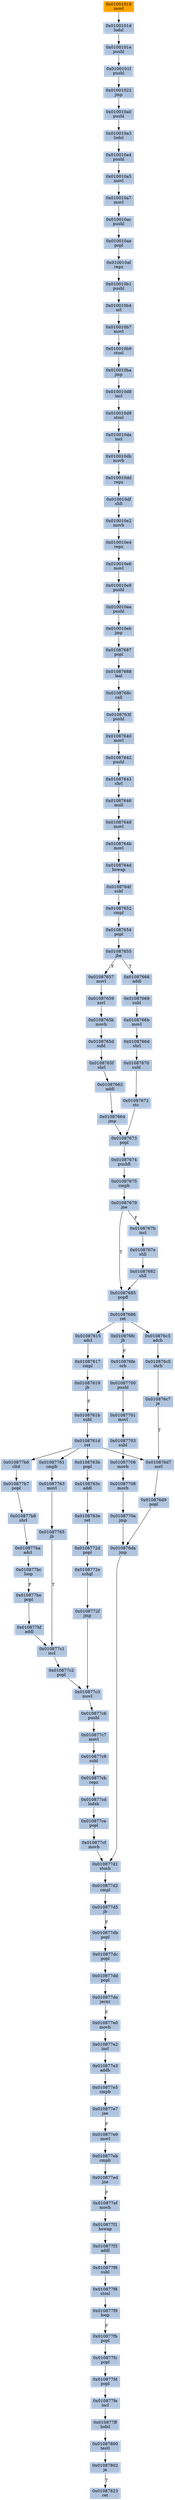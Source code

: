 strict digraph G {
	graph [bgcolor=transparent,
		name=G
	];
	node [color=lightsteelblue,
		fillcolor=lightsteelblue,
		shape=rectangle,
		style=filled
	];
	"0x010010ae"	[label="0x010010ae
popl"];
	"0x010010af"	[label="0x010010af
repz"];
	"0x010010ae" -> "0x010010af"	[color="#000000"];
	"0x010877e9"	[label="0x010877e9
movl"];
	"0x010877eb"	[label="0x010877eb
cmpb"];
	"0x010877e9" -> "0x010877eb"	[color="#000000"];
	"0x010877bc"	[label="0x010877bc
loop"];
	"0x010877be"	[label="0x010877be
popl"];
	"0x010877bc" -> "0x010877be"	[color="#000000",
		label=F];
	"0x010010eb"	[label="0x010010eb
jmp"];
	"0x01087687"	[label="0x01087687
popl"];
	"0x010010eb" -> "0x01087687"	[color="#000000"];
	"0x010877bf"	[label="0x010877bf
addl"];
	"0x010877c1"	[label="0x010877c1
incl"];
	"0x010877bf" -> "0x010877c1"	[color="#000000"];
	"0x01087701"	[label="0x01087701
movl"];
	"0x01087703"	[label="0x01087703
subl"];
	"0x01087701" -> "0x01087703"	[color="#000000"];
	"0x010877c7"	[label="0x010877c7
movl"];
	"0x010877c9"	[label="0x010877c9
subl"];
	"0x010877c7" -> "0x010877c9"	[color="#000000"];
	"0x0108767b"	[label="0x0108767b
incl"];
	"0x0108767e"	[label="0x0108767e
shll"];
	"0x0108767b" -> "0x0108767e"	[color="#000000"];
	"0x010877ed"	[label="0x010877ed
jne"];
	"0x010877ef"	[label="0x010877ef
movb"];
	"0x010877ed" -> "0x010877ef"	[color="#000000",
		label=F];
	"0x0108765f"	[label="0x0108765f
shrl"];
	"0x01087662"	[label="0x01087662
addl"];
	"0x0108765f" -> "0x01087662"	[color="#000000"];
	"0x010877d2"	[label="0x010877d2
cmpl"];
	"0x010877d5"	[label="0x010877d5
jb"];
	"0x010877d2" -> "0x010877d5"	[color="#000000"];
	"0x01087619"	[label="0x01087619
jb"];
	"0x0108761b"	[label="0x0108761b
subl"];
	"0x01087619" -> "0x0108761b"	[color="#000000",
		label=F];
	"0x0100101f"	[label="0x0100101f
pushl"];
	"0x01001022"	[label="0x01001022
jmp"];
	"0x0100101f" -> "0x01001022"	[color="#000000"];
	"0x0100101e"	[label="0x0100101e
pushl"];
	"0x0100101e" -> "0x0100101f"	[color="#000000"];
	"0x010877fb"	[label="0x010877fb
popl"];
	"0x010877fc"	[label="0x010877fc
popl"];
	"0x010877fb" -> "0x010877fc"	[color="#000000"];
	"0x0108768c"	[label="0x0108768c
call"];
	"0x0108763f"	[label="0x0108763f
pushl"];
	"0x0108768c" -> "0x0108763f"	[color="#000000"];
	"0x010876c3"	[label="0x010876c3
adcb"];
	"0x010876c5"	[label="0x010876c5
shrb"];
	"0x010876c3" -> "0x010876c5"	[color="#000000"];
	"0x01087706"	[label="0x01087706
movb"];
	"0x01087703" -> "0x01087706"	[color="#000000"];
	"0x0108766d"	[label="0x0108766d
shrl"];
	"0x01087670"	[label="0x01087670
subl"];
	"0x0108766d" -> "0x01087670"	[color="#000000"];
	"0x010010ac"	[label="0x010010ac
pushl"];
	"0x010010ac" -> "0x010010ae"	[color="#000000"];
	"0x010876d9"	[label="0x010876d9
popl"];
	"0x010876da"	[label="0x010876da
jmp"];
	"0x010876d9" -> "0x010876da"	[color="#000000"];
	"0x010010ea"	[label="0x010010ea
pushl"];
	"0x010010ea" -> "0x010010eb"	[color="#000000"];
	"0x0108772f"	[label="0x0108772f
jmp"];
	"0x010877c3"	[label="0x010877c3
movl"];
	"0x0108772f" -> "0x010877c3"	[color="#000000"];
	"0x010876c7"	[label="0x010876c7
je"];
	"0x010876d7"	[label="0x010876d7
xorl"];
	"0x010876c7" -> "0x010876d7"	[color="#000000",
		label=T];
	"0x010010ba"	[label="0x010010ba
jmp"];
	"0x010010d8"	[label="0x010010d8
incl"];
	"0x010010ba" -> "0x010010d8"	[color="#000000"];
	"0x010010df"	[label="0x010010df
shll"];
	"0x010010e2"	[label="0x010010e2
movb"];
	"0x010010df" -> "0x010010e2"	[color="#000000"];
	"0x010010e6"	[label="0x010010e6
movl"];
	"0x010010e9"	[label="0x010010e9
pushl"];
	"0x010010e6" -> "0x010010e9"	[color="#000000"];
	"0x01001018"	[color=lightgrey,
		fillcolor=orange,
		label="0x01001018
movl"];
	"0x0100101d"	[label="0x0100101d
lodsl"];
	"0x01001018" -> "0x0100101d"	[color="#000000"];
	"0x01087652"	[label="0x01087652
cmpl"];
	"0x01087654"	[label="0x01087654
popl"];
	"0x01087652" -> "0x01087654"	[color="#000000"];
	"0x01087688"	[label="0x01087688
leal"];
	"0x01087687" -> "0x01087688"	[color="#000000"];
	"0x01087761"	[label="0x01087761
cmpb"];
	"0x01087763"	[label="0x01087763
movl"];
	"0x01087761" -> "0x01087763"	[color="#000000"];
	"0x0108765d"	[label="0x0108765d
subl"];
	"0x0108765d" -> "0x0108765f"	[color="#000000"];
	"0x0108763e"	[label="0x0108763e
ret"];
	"0x0108772d"	[label="0x0108772d
popl"];
	"0x0108763e" -> "0x0108772d"	[color="#000000"];
	"0x010877b6"	[label="0x010877b6
cltd"];
	"0x010877b7"	[label="0x010877b7
popl"];
	"0x010877b6" -> "0x010877b7"	[color="#000000"];
	"0x010877e3"	[label="0x010877e3
addb"];
	"0x010877e5"	[label="0x010877e5
cmpb"];
	"0x010877e3" -> "0x010877e5"	[color="#000000"];
	"0x010877f1"	[label="0x010877f1
bswap"];
	"0x010877ef" -> "0x010877f1"	[color="#000000"];
	"0x0108764b"	[label="0x0108764b
movl"];
	"0x0108764d"	[label="0x0108764d
bswap"];
	"0x0108764b" -> "0x0108764d"	[color="#000000"];
	"0x010877e0"	[label="0x010877e0
movb"];
	"0x010877e2"	[label="0x010877e2
incl"];
	"0x010877e0" -> "0x010877e2"	[color="#000000"];
	"0x01087685"	[label="0x01087685
popfl"];
	"0x01087686"	[label="0x01087686
ret"];
	"0x01087685" -> "0x01087686"	[color="#000000"];
	"0x01087666"	[label="0x01087666
addl"];
	"0x01087669"	[label="0x01087669
subl"];
	"0x01087666" -> "0x01087669"	[color="#000000"];
	"0x01087640"	[label="0x01087640
movl"];
	"0x0108763f" -> "0x01087640"	[color="#000000"];
	"0x01087643"	[label="0x01087643
shrl"];
	"0x01087646"	[label="0x01087646
mull"];
	"0x01087643" -> "0x01087646"	[color="#000000"];
	"0x010010da"	[label="0x010010da
incl"];
	"0x010010db"	[label="0x010010db
movb"];
	"0x010010da" -> "0x010010db"	[color="#000000"];
	"0x010877cf"	[label="0x010877cf
movb"];
	"0x010877d1"	[label="0x010877d1
stosb"];
	"0x010877cf" -> "0x010877d1"	[color="#000000"];
	"0x010877f3"	[label="0x010877f3
addl"];
	"0x010877f1" -> "0x010877f3"	[color="#000000"];
	"0x010877be" -> "0x010877bf"	[color="#000000"];
	"0x010010b9"	[label="0x010010b9
stosl"];
	"0x010010b9" -> "0x010010ba"	[color="#000000"];
	"0x0108764f"	[label="0x0108764f
subl"];
	"0x0108764f" -> "0x01087652"	[color="#000000"];
	"0x010877cb"	[label="0x010877cb
repz"];
	"0x010877c9" -> "0x010877cb"	[color="#000000"];
	"0x010877ce"	[label="0x010877ce
popl"];
	"0x010877ce" -> "0x010877cf"	[color="#000000"];
	"0x010010d9"	[label="0x010010d9
stosl"];
	"0x010010d9" -> "0x010010da"	[color="#000000"];
	"0x0108761d"	[label="0x0108761d
ret"];
	"0x0108761b" -> "0x0108761d"	[color="#000000"];
	"0x010876fe"	[label="0x010876fe
orb"];
	"0x01087700"	[label="0x01087700
pushl"];
	"0x010876fe" -> "0x01087700"	[color="#000000"];
	"0x010877c2"	[label="0x010877c2
popl"];
	"0x010877c1" -> "0x010877c2"	[color="#000000"];
	"0x01087679"	[label="0x01087679
jne"];
	"0x01087679" -> "0x0108767b"	[color="#000000",
		label=F];
	"0x01087679" -> "0x01087685"	[color="#000000",
		label=T];
	"0x010876fc"	[label="0x010876fc
jb"];
	"0x010876fc" -> "0x010876fe"	[color="#000000",
		label=F];
	"0x010877dd"	[label="0x010877dd
popl"];
	"0x010877de"	[label="0x010877de
jecxz"];
	"0x010877dd" -> "0x010877de"	[color="#000000"];
	"0x0108761d" -> "0x01087761"	[color="#000000"];
	"0x0108761d" -> "0x010877b6"	[color="#000000"];
	"0x0108761d" -> "0x010876d7"	[color="#000000"];
	"0x0108763b"	[label="0x0108763b
popl"];
	"0x0108761d" -> "0x0108763b"	[color="#000000"];
	"0x0108772e"	[label="0x0108772e
xchgl"];
	"0x0108772e" -> "0x0108772f"	[color="#000000"];
	"0x01087655"	[label="0x01087655
jbe"];
	"0x01087654" -> "0x01087655"	[color="#000000"];
	"0x010877d1" -> "0x010877d2"	[color="#000000"];
	"0x010877f6"	[label="0x010877f6
subl"];
	"0x010877f3" -> "0x010877f6"	[color="#000000"];
	"0x010877c6"	[label="0x010877c6
pushl"];
	"0x010877c6" -> "0x010877c7"	[color="#000000"];
	"0x0108770a"	[label="0x0108770a
jmp"];
	"0x0108770a" -> "0x010876da"	[color="#000000"];
	"0x010877cd"	[label="0x010877cd
lodsb"];
	"0x010877cb" -> "0x010877cd"	[color="#000000"];
	"0x010877db"	[label="0x010877db
popl"];
	"0x010877dc"	[label="0x010877dc
popl"];
	"0x010877db" -> "0x010877dc"	[color="#000000"];
	"0x01087823"	[label="0x01087823
ret"];
	"0x0108763c"	[label="0x0108763c
addl"];
	"0x0108763c" -> "0x0108763e"	[color="#000000"];
	"0x010010a5"	[label="0x010010a5
movl"];
	"0x010010a7"	[label="0x010010a7
movl"];
	"0x010010a5" -> "0x010010a7"	[color="#000000"];
	"0x01087648"	[label="0x01087648
movl"];
	"0x01087646" -> "0x01087648"	[color="#000000"];
	"0x0108772d" -> "0x0108772e"	[color="#000000"];
	"0x010010e4"	[label="0x010010e4
repz"];
	"0x010010e2" -> "0x010010e4"	[color="#000000"];
	"0x01087765"	[label="0x01087765
jb"];
	"0x01087763" -> "0x01087765"	[color="#000000"];
	"0x010877e7"	[label="0x010877e7
jae"];
	"0x010877e5" -> "0x010877e7"	[color="#000000"];
	"0x010877c3" -> "0x010877c6"	[color="#000000"];
	"0x01087617"	[label="0x01087617
cmpl"];
	"0x01087617" -> "0x01087619"	[color="#000000"];
	"0x010877e2" -> "0x010877e3"	[color="#000000"];
	"0x010877ba"	[label="0x010877ba
adcl"];
	"0x010877ba" -> "0x010877bc"	[color="#000000"];
	"0x01087674"	[label="0x01087674
pushfl"];
	"0x01087675"	[label="0x01087675
cmpb"];
	"0x01087674" -> "0x01087675"	[color="#000000"];
	"0x010010e4" -> "0x010010e6"	[color="#000000"];
	"0x01087615"	[label="0x01087615
adcl"];
	"0x01087615" -> "0x01087617"	[color="#000000"];
	"0x010010a3"	[label="0x010010a3
lodsl"];
	"0x010010a4"	[label="0x010010a4
pushl"];
	"0x010010a3" -> "0x010010a4"	[color="#000000"];
	"0x010010a0"	[label="0x010010a0
pushl"];
	"0x010010a0" -> "0x010010a3"	[color="#000000"];
	"0x010010b4"	[label="0x010010b4
orl"];
	"0x010010b7"	[label="0x010010b7
movl"];
	"0x010010b4" -> "0x010010b7"	[color="#000000"];
	"0x01087664"	[label="0x01087664
jmp"];
	"0x01087662" -> "0x01087664"	[color="#000000"];
	"0x01087655" -> "0x01087666"	[color="#000000",
		label=T];
	"0x01087657"	[label="0x01087657
movl"];
	"0x01087655" -> "0x01087657"	[color="#000000",
		label=F];
	"0x01087682"	[label="0x01087682
shll"];
	"0x0108767e" -> "0x01087682"	[color="#000000"];
	"0x01087700" -> "0x01087701"	[color="#000000"];
	"0x0100101d" -> "0x0100101e"	[color="#000000"];
	"0x01087802"	[label="0x01087802
je"];
	"0x01087802" -> "0x01087823"	[color="#000000",
		label=T];
	"0x010876da" -> "0x010877d1"	[color="#000000"];
	"0x010876d7" -> "0x010876d9"	[color="#000000"];
	"0x01087659"	[label="0x01087659
xorl"];
	"0x01087657" -> "0x01087659"	[color="#000000"];
	"0x0108766b"	[label="0x0108766b
movl"];
	"0x0108766b" -> "0x0108766d"	[color="#000000"];
	"0x010877cd" -> "0x010877ce"	[color="#000000"];
	"0x010877b8"	[label="0x010877b8
shrl"];
	"0x010877b8" -> "0x010877ba"	[color="#000000"];
	"0x01087688" -> "0x0108768c"	[color="#000000"];
	"0x010010b1"	[label="0x010010b1
pushl"];
	"0x010010af" -> "0x010010b1"	[color="#000000"];
	"0x010877c2" -> "0x010877c3"	[color="#000000"];
	"0x010010a4" -> "0x010010a5"	[color="#000000"];
	"0x01087708"	[label="0x01087708
movb"];
	"0x01087708" -> "0x0108770a"	[color="#000000"];
	"0x010010e9" -> "0x010010ea"	[color="#000000"];
	"0x010010b1" -> "0x010010b4"	[color="#000000"];
	"0x01087672"	[label="0x01087672
stc"];
	"0x01087673"	[label="0x01087673
popl"];
	"0x01087672" -> "0x01087673"	[color="#000000"];
	"0x01087648" -> "0x0108764b"	[color="#000000"];
	"0x01087669" -> "0x0108766b"	[color="#000000"];
	"0x01087670" -> "0x01087672"	[color="#000000"];
	"0x010877f8"	[label="0x010877f8
stosl"];
	"0x010877f6" -> "0x010877f8"	[color="#000000"];
	"0x01087673" -> "0x01087674"	[color="#000000"];
	"0x0108765b"	[label="0x0108765b
movb"];
	"0x0108765b" -> "0x0108765d"	[color="#000000"];
	"0x01087706" -> "0x01087708"	[color="#000000"];
	"0x010877d5" -> "0x010877db"	[color="#000000",
		label=F];
	"0x01087642"	[label="0x01087642
pushl"];
	"0x01087642" -> "0x01087643"	[color="#000000"];
	"0x010010d8" -> "0x010010d9"	[color="#000000"];
	"0x010010b7" -> "0x010010b9"	[color="#000000"];
	"0x010010a7" -> "0x010010ac"	[color="#000000"];
	"0x010877ff"	[label="0x010877ff
lodsl"];
	"0x01087800"	[label="0x01087800
testl"];
	"0x010877ff" -> "0x01087800"	[color="#000000"];
	"0x010877fd"	[label="0x010877fd
popl"];
	"0x010877fc" -> "0x010877fd"	[color="#000000"];
	"0x010877f9"	[label="0x010877f9
loop"];
	"0x010877f9" -> "0x010877fb"	[color="#000000",
		label=F];
	"0x01087686" -> "0x010876c3"	[color="#000000"];
	"0x01087686" -> "0x010876fc"	[color="#000000"];
	"0x01087686" -> "0x01087615"	[color="#000000"];
	"0x01087664" -> "0x01087673"	[color="#000000"];
	"0x0108764d" -> "0x0108764f"	[color="#000000"];
	"0x01087640" -> "0x01087642"	[color="#000000"];
	"0x010010dd"	[label="0x010010dd
repz"];
	"0x010010dd" -> "0x010010df"	[color="#000000"];
	"0x01001022" -> "0x010010a0"	[color="#000000"];
	"0x010876c5" -> "0x010876c7"	[color="#000000"];
	"0x010877fe"	[label="0x010877fe
incl"];
	"0x010877fd" -> "0x010877fe"	[color="#000000"];
	"0x01087765" -> "0x010877c1"	[color="#000000",
		label=T];
	"0x0108763b" -> "0x0108763c"	[color="#000000"];
	"0x010877b7" -> "0x010877b8"	[color="#000000"];
	"0x01087675" -> "0x01087679"	[color="#000000"];
	"0x010877e7" -> "0x010877e9"	[color="#000000",
		label=F];
	"0x01087800" -> "0x01087802"	[color="#000000"];
	"0x01087682" -> "0x01087685"	[color="#000000"];
	"0x010877fe" -> "0x010877ff"	[color="#000000"];
	"0x01087659" -> "0x0108765b"	[color="#000000"];
	"0x010877de" -> "0x010877e0"	[color="#000000",
		label=F];
	"0x010010db" -> "0x010010dd"	[color="#000000"];
	"0x010877eb" -> "0x010877ed"	[color="#000000"];
	"0x010877f8" -> "0x010877f9"	[color="#000000"];
	"0x010877dc" -> "0x010877dd"	[color="#000000"];
}
